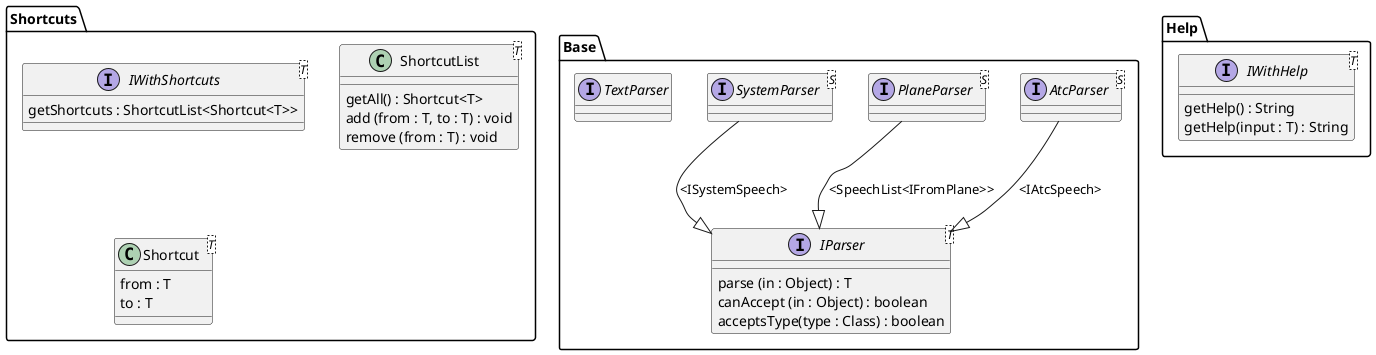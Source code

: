 @startuml

package "Base"{


interface IParser<T> {
  parse (in : Object) : T
  canAccept (in : Object) : boolean
  acceptsType(type : Class) : boolean
}

interface AtcParser<S>
AtcParser --|> IParser : <IAtcSpeech>

interface PlaneParser<S>
PlaneParser --|> IParser : <SpeechList<IFromPlane>>

interface SystemParser<S>
SystemParser --|> IParser : <ISystemSpeech>

interface TextParser

}

package "Help"{

interface IWithHelp<T>{
  getHelp() : String
  getHelp(input : T) : String
}

}

package "Shortcuts"{
interface IWithShortcuts<T>{
   getShortcuts : ShortcutList<Shortcut<T>>
}

class ShortcutList<T>
{
  getAll() : Shortcut<T>
  add (from : T, to : T) : void
  remove (from : T) : void
}

class Shortcut<T>{
  from : T
  to : T
}

}

@enduml
